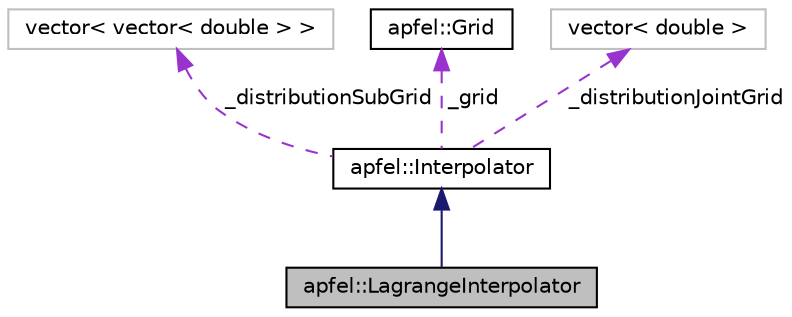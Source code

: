 digraph "apfel::LagrangeInterpolator"
{
  edge [fontname="Helvetica",fontsize="10",labelfontname="Helvetica",labelfontsize="10"];
  node [fontname="Helvetica",fontsize="10",shape=record];
  Node4 [label="apfel::LagrangeInterpolator",height=0.2,width=0.4,color="black", fillcolor="grey75", style="filled", fontcolor="black"];
  Node5 -> Node4 [dir="back",color="midnightblue",fontsize="10",style="solid",fontname="Helvetica"];
  Node5 [label="apfel::Interpolator",height=0.2,width=0.4,color="black", fillcolor="white", style="filled",URL="$a00283.html",tooltip="The Interpolator abstract class. "];
  Node6 -> Node5 [dir="back",color="darkorchid3",fontsize="10",style="dashed",label=" _distributionSubGrid" ,fontname="Helvetica"];
  Node6 [label="vector\< vector\< double \> \>",height=0.2,width=0.4,color="grey75", fillcolor="white", style="filled"];
  Node7 -> Node5 [dir="back",color="darkorchid3",fontsize="10",style="dashed",label=" _grid" ,fontname="Helvetica"];
  Node7 [label="apfel::Grid",height=0.2,width=0.4,color="black", fillcolor="white", style="filled",URL="$a00275.html",tooltip="The global x-grid object. "];
  Node8 -> Node5 [dir="back",color="darkorchid3",fontsize="10",style="dashed",label=" _distributionJointGrid" ,fontname="Helvetica"];
  Node8 [label="vector\< double \>",height=0.2,width=0.4,color="grey75", fillcolor="white", style="filled"];
}
